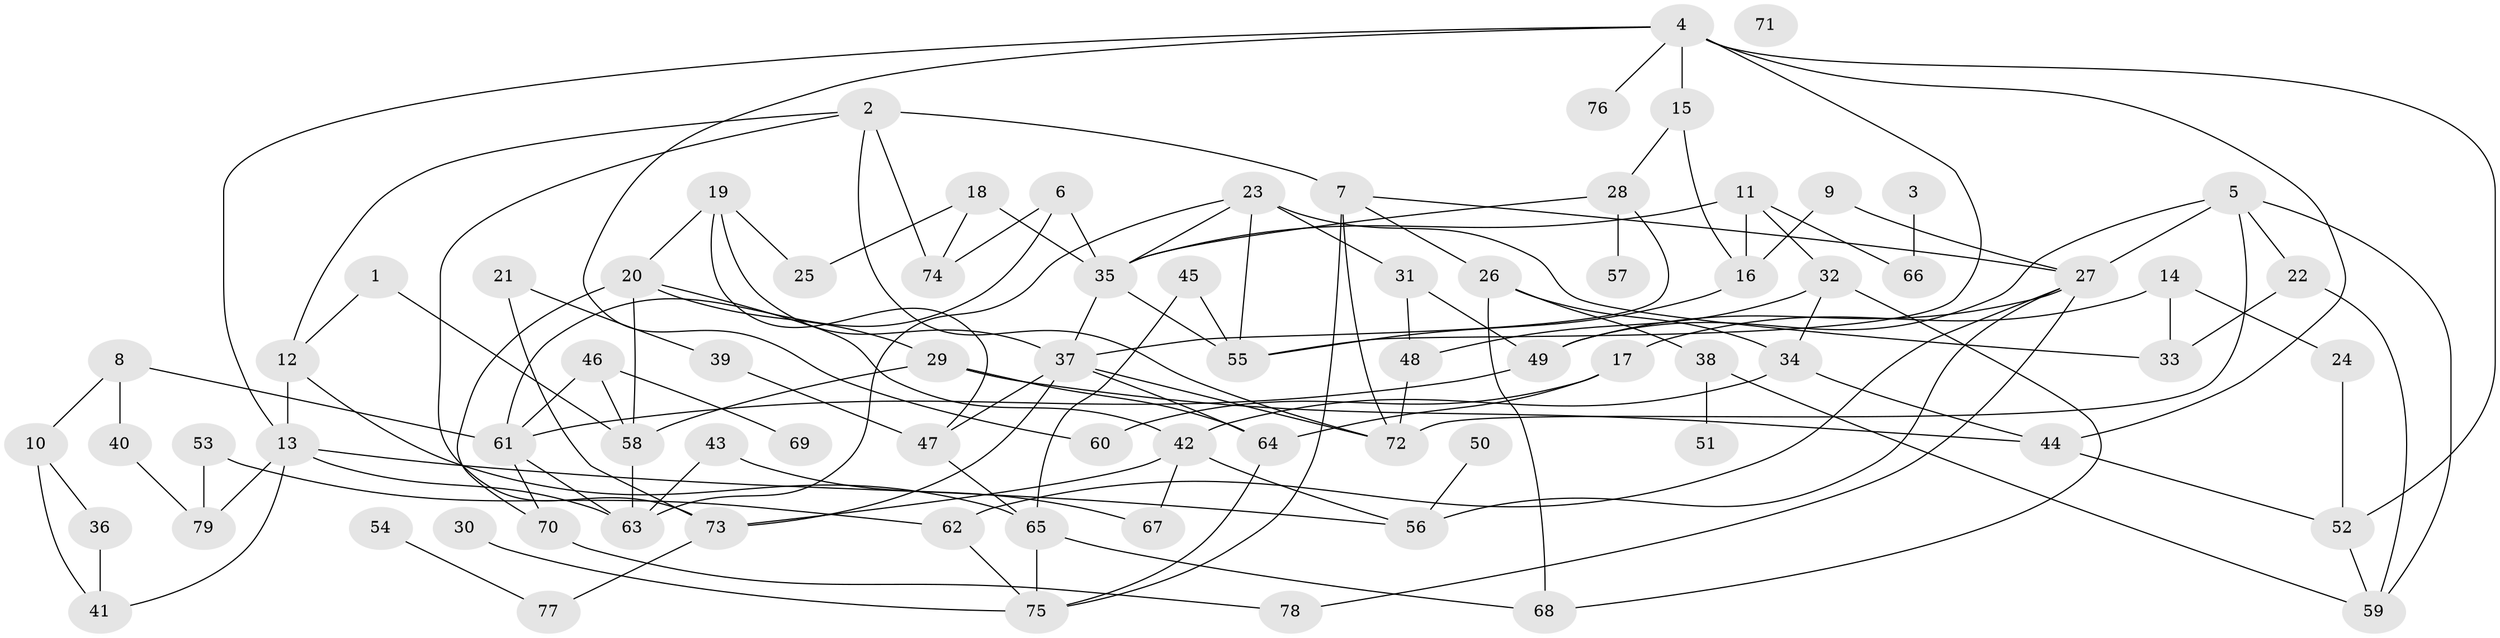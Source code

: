 // Generated by graph-tools (version 1.1) at 2025/00/03/09/25 03:00:48]
// undirected, 79 vertices, 133 edges
graph export_dot {
graph [start="1"]
  node [color=gray90,style=filled];
  1;
  2;
  3;
  4;
  5;
  6;
  7;
  8;
  9;
  10;
  11;
  12;
  13;
  14;
  15;
  16;
  17;
  18;
  19;
  20;
  21;
  22;
  23;
  24;
  25;
  26;
  27;
  28;
  29;
  30;
  31;
  32;
  33;
  34;
  35;
  36;
  37;
  38;
  39;
  40;
  41;
  42;
  43;
  44;
  45;
  46;
  47;
  48;
  49;
  50;
  51;
  52;
  53;
  54;
  55;
  56;
  57;
  58;
  59;
  60;
  61;
  62;
  63;
  64;
  65;
  66;
  67;
  68;
  69;
  70;
  71;
  72;
  73;
  74;
  75;
  76;
  77;
  78;
  79;
  1 -- 12;
  1 -- 58;
  2 -- 7;
  2 -- 12;
  2 -- 72;
  2 -- 73;
  2 -- 74;
  3 -- 66;
  4 -- 13;
  4 -- 15;
  4 -- 44;
  4 -- 52;
  4 -- 55;
  4 -- 60;
  4 -- 76;
  5 -- 22;
  5 -- 27;
  5 -- 49;
  5 -- 59;
  5 -- 72;
  6 -- 35;
  6 -- 61;
  6 -- 74;
  7 -- 26;
  7 -- 27;
  7 -- 72;
  7 -- 75;
  8 -- 10;
  8 -- 40;
  8 -- 61;
  9 -- 16;
  9 -- 27;
  10 -- 36;
  10 -- 41;
  11 -- 16;
  11 -- 32;
  11 -- 35;
  11 -- 66;
  12 -- 13;
  12 -- 65;
  13 -- 41;
  13 -- 56;
  13 -- 63;
  13 -- 79;
  14 -- 17;
  14 -- 24;
  14 -- 33;
  15 -- 16;
  15 -- 28;
  16 -- 55;
  17 -- 60;
  17 -- 64;
  18 -- 25;
  18 -- 35;
  18 -- 74;
  19 -- 20;
  19 -- 25;
  19 -- 37;
  19 -- 47;
  20 -- 29;
  20 -- 42;
  20 -- 58;
  20 -- 70;
  21 -- 39;
  21 -- 73;
  22 -- 33;
  22 -- 59;
  23 -- 31;
  23 -- 33;
  23 -- 35;
  23 -- 55;
  23 -- 63;
  24 -- 52;
  26 -- 34;
  26 -- 38;
  26 -- 68;
  27 -- 49;
  27 -- 56;
  27 -- 62;
  27 -- 78;
  28 -- 35;
  28 -- 37;
  28 -- 57;
  29 -- 44;
  29 -- 58;
  29 -- 64;
  30 -- 75;
  31 -- 48;
  31 -- 49;
  32 -- 34;
  32 -- 48;
  32 -- 68;
  34 -- 42;
  34 -- 44;
  35 -- 37;
  35 -- 55;
  36 -- 41;
  37 -- 47;
  37 -- 64;
  37 -- 72;
  37 -- 73;
  38 -- 51;
  38 -- 59;
  39 -- 47;
  40 -- 79;
  42 -- 56;
  42 -- 67;
  42 -- 73;
  43 -- 63;
  43 -- 67;
  44 -- 52;
  45 -- 55;
  45 -- 65;
  46 -- 58;
  46 -- 61;
  46 -- 69;
  47 -- 65;
  48 -- 72;
  49 -- 61;
  50 -- 56;
  52 -- 59;
  53 -- 62;
  53 -- 79;
  54 -- 77;
  58 -- 63;
  61 -- 63;
  61 -- 70;
  62 -- 75;
  64 -- 75;
  65 -- 68;
  65 -- 75;
  70 -- 78;
  73 -- 77;
}
